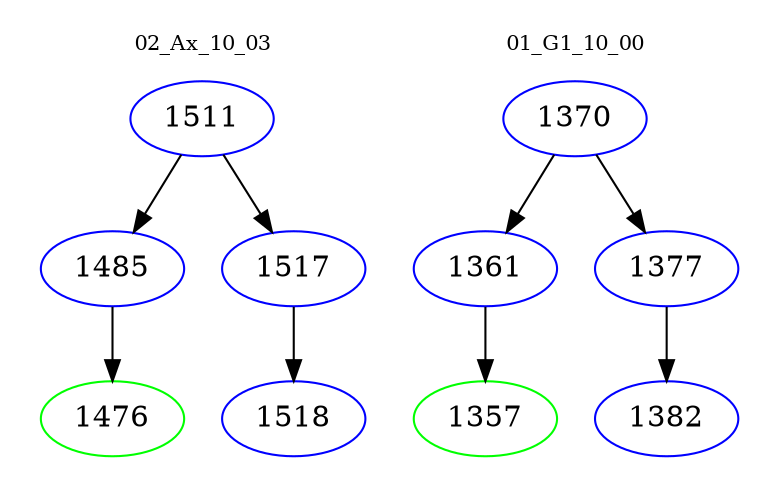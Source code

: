 digraph{
subgraph cluster_0 {
color = white
label = "02_Ax_10_03";
fontsize=10;
T0_1511 [label="1511", color="blue"]
T0_1511 -> T0_1485 [color="black"]
T0_1485 [label="1485", color="blue"]
T0_1485 -> T0_1476 [color="black"]
T0_1476 [label="1476", color="green"]
T0_1511 -> T0_1517 [color="black"]
T0_1517 [label="1517", color="blue"]
T0_1517 -> T0_1518 [color="black"]
T0_1518 [label="1518", color="blue"]
}
subgraph cluster_1 {
color = white
label = "01_G1_10_00";
fontsize=10;
T1_1370 [label="1370", color="blue"]
T1_1370 -> T1_1361 [color="black"]
T1_1361 [label="1361", color="blue"]
T1_1361 -> T1_1357 [color="black"]
T1_1357 [label="1357", color="green"]
T1_1370 -> T1_1377 [color="black"]
T1_1377 [label="1377", color="blue"]
T1_1377 -> T1_1382 [color="black"]
T1_1382 [label="1382", color="blue"]
}
}
